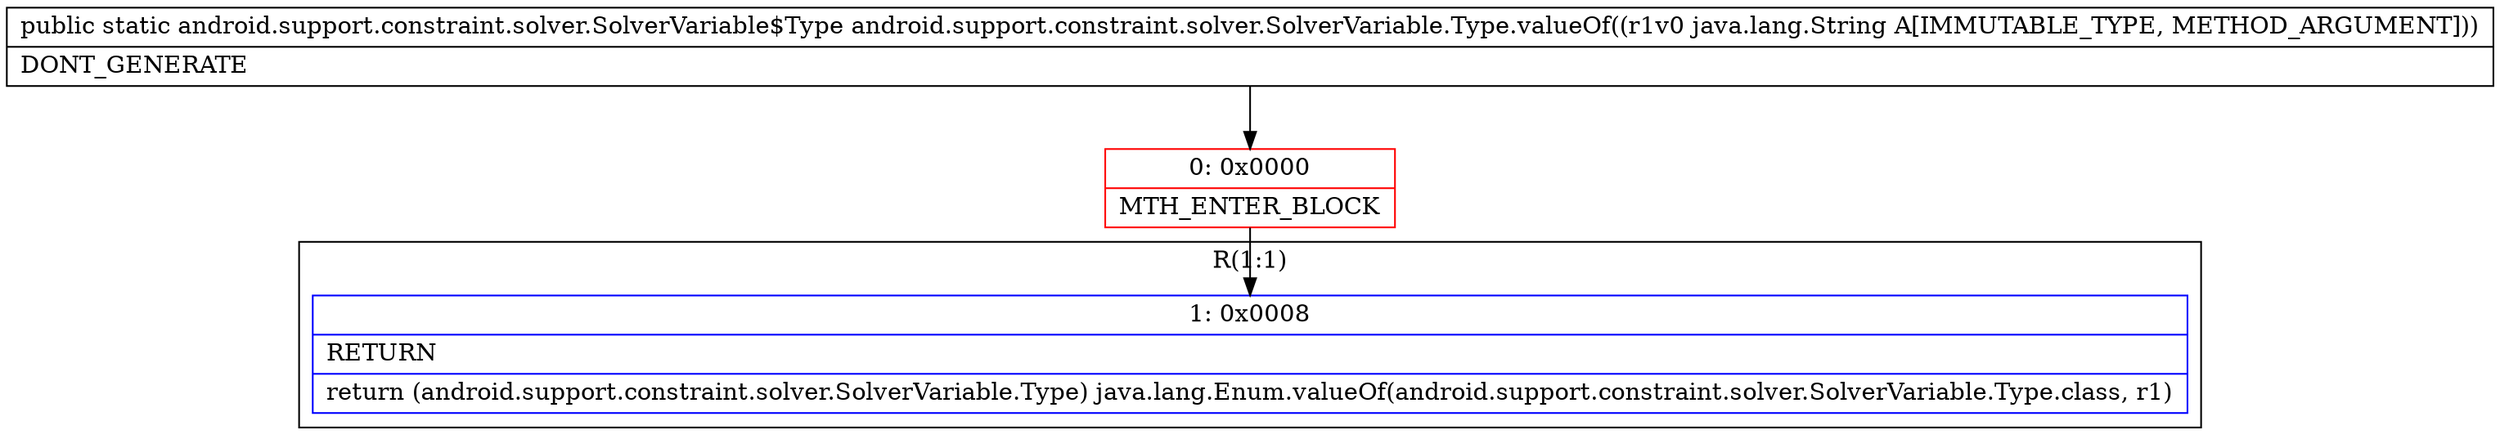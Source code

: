 digraph "CFG forandroid.support.constraint.solver.SolverVariable.Type.valueOf(Ljava\/lang\/String;)Landroid\/support\/constraint\/solver\/SolverVariable$Type;" {
subgraph cluster_Region_1376533351 {
label = "R(1:1)";
node [shape=record,color=blue];
Node_1 [shape=record,label="{1\:\ 0x0008|RETURN\l|return (android.support.constraint.solver.SolverVariable.Type) java.lang.Enum.valueOf(android.support.constraint.solver.SolverVariable.Type.class, r1)\l}"];
}
Node_0 [shape=record,color=red,label="{0\:\ 0x0000|MTH_ENTER_BLOCK\l}"];
MethodNode[shape=record,label="{public static android.support.constraint.solver.SolverVariable$Type android.support.constraint.solver.SolverVariable.Type.valueOf((r1v0 java.lang.String A[IMMUTABLE_TYPE, METHOD_ARGUMENT]))  | DONT_GENERATE\l}"];
MethodNode -> Node_0;
Node_0 -> Node_1;
}

